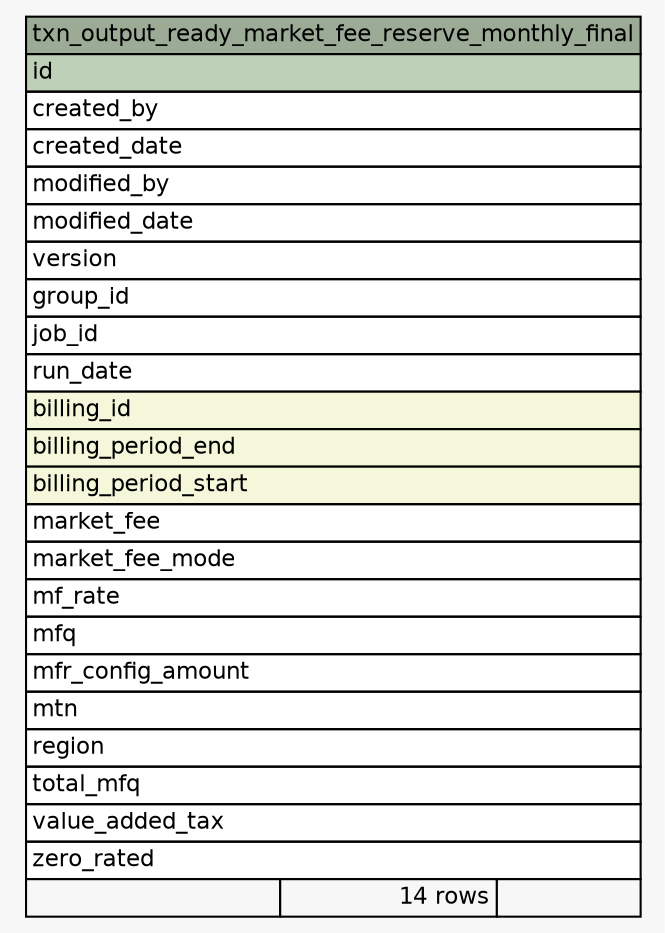 // dot 2.36.0 on Mac OS X 10.12.6
// SchemaSpy rev 590
digraph "txn_output_ready_market_fee_reserve_monthly_final" {
  graph [
    rankdir="RL"
    bgcolor="#f7f7f7"
    nodesep="0.18"
    ranksep="0.46"
    fontname="Helvetica"
    fontsize="11"
  ];
  node [
    fontname="Helvetica"
    fontsize="11"
    shape="plaintext"
  ];
  edge [
    arrowsize="0.8"
  ];
  "txn_output_ready_market_fee_reserve_monthly_final" [
    label=<
    <TABLE BORDER="0" CELLBORDER="1" CELLSPACING="0" BGCOLOR="#ffffff">
      <TR><TD COLSPAN="3" BGCOLOR="#9bab96" ALIGN="CENTER">txn_output_ready_market_fee_reserve_monthly_final</TD></TR>
      <TR><TD PORT="id" COLSPAN="3" BGCOLOR="#bed1b8" ALIGN="LEFT">id</TD></TR>
      <TR><TD PORT="created_by" COLSPAN="3" ALIGN="LEFT">created_by</TD></TR>
      <TR><TD PORT="created_date" COLSPAN="3" ALIGN="LEFT">created_date</TD></TR>
      <TR><TD PORT="modified_by" COLSPAN="3" ALIGN="LEFT">modified_by</TD></TR>
      <TR><TD PORT="modified_date" COLSPAN="3" ALIGN="LEFT">modified_date</TD></TR>
      <TR><TD PORT="version" COLSPAN="3" ALIGN="LEFT">version</TD></TR>
      <TR><TD PORT="group_id" COLSPAN="3" ALIGN="LEFT">group_id</TD></TR>
      <TR><TD PORT="job_id" COLSPAN="3" ALIGN="LEFT">job_id</TD></TR>
      <TR><TD PORT="run_date" COLSPAN="3" ALIGN="LEFT">run_date</TD></TR>
      <TR><TD PORT="billing_id" COLSPAN="3" BGCOLOR="#f4f7da" ALIGN="LEFT">billing_id</TD></TR>
      <TR><TD PORT="billing_period_end" COLSPAN="3" BGCOLOR="#f4f7da" ALIGN="LEFT">billing_period_end</TD></TR>
      <TR><TD PORT="billing_period_start" COLSPAN="3" BGCOLOR="#f4f7da" ALIGN="LEFT">billing_period_start</TD></TR>
      <TR><TD PORT="market_fee" COLSPAN="3" ALIGN="LEFT">market_fee</TD></TR>
      <TR><TD PORT="market_fee_mode" COLSPAN="3" ALIGN="LEFT">market_fee_mode</TD></TR>
      <TR><TD PORT="mf_rate" COLSPAN="3" ALIGN="LEFT">mf_rate</TD></TR>
      <TR><TD PORT="mfq" COLSPAN="3" ALIGN="LEFT">mfq</TD></TR>
      <TR><TD PORT="mfr_config_amount" COLSPAN="3" ALIGN="LEFT">mfr_config_amount</TD></TR>
      <TR><TD PORT="mtn" COLSPAN="3" ALIGN="LEFT">mtn</TD></TR>
      <TR><TD PORT="region" COLSPAN="3" ALIGN="LEFT">region</TD></TR>
      <TR><TD PORT="total_mfq" COLSPAN="3" ALIGN="LEFT">total_mfq</TD></TR>
      <TR><TD PORT="value_added_tax" COLSPAN="3" ALIGN="LEFT">value_added_tax</TD></TR>
      <TR><TD PORT="zero_rated" COLSPAN="3" ALIGN="LEFT">zero_rated</TD></TR>
      <TR><TD ALIGN="LEFT" BGCOLOR="#f7f7f7">  </TD><TD ALIGN="RIGHT" BGCOLOR="#f7f7f7">14 rows</TD><TD ALIGN="RIGHT" BGCOLOR="#f7f7f7">  </TD></TR>
    </TABLE>>
    URL="tables/txn_output_ready_market_fee_reserve_monthly_final.html"
    tooltip="txn_output_ready_market_fee_reserve_monthly_final"
  ];
}
